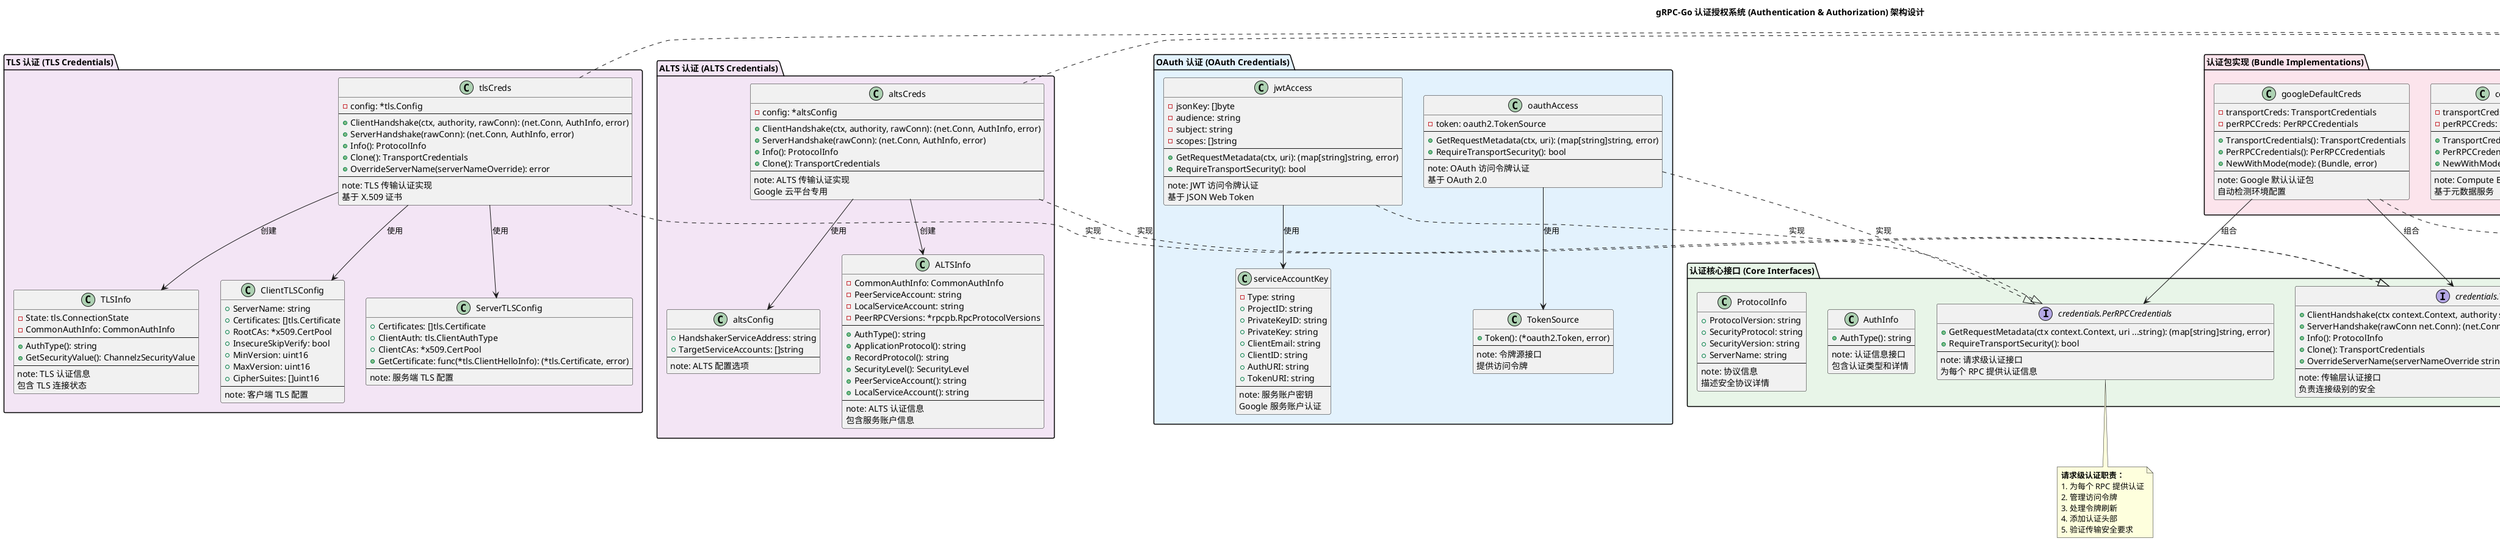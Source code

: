 @startuml 认证授权系统架构图

!define RECTANGLE class

title gRPC-Go 认证授权系统 (Authentication & Authorization) 架构设计

' 定义颜色主题
!define TRANSPORT_CREDS_COLOR #E8F5E8
!define PERRPC_CREDS_COLOR #FFF3E0
!define TLS_COLOR #F3E5F5
!define OAUTH_COLOR #E3F2FD
!define BUNDLE_COLOR #FCE4EC

package "认证核心接口 (Core Interfaces)" TRANSPORT_CREDS_COLOR {
    interface "credentials.TransportCredentials" as TransportCredentials {
        + ClientHandshake(ctx context.Context, authority string, rawConn net.Conn): (net.Conn, AuthInfo, error)
        + ServerHandshake(rawConn net.Conn): (net.Conn, AuthInfo, error)
        + Info(): ProtocolInfo
        + Clone(): TransportCredentials
        + OverrideServerName(serverNameOverride string): error
        --
        note: 传输层认证接口\n负责连接级别的安全
    }
    
    interface "credentials.PerRPCCredentials" as PerRPCCredentials {
        + GetRequestMetadata(ctx context.Context, uri ...string): (map[string]string, error)
        + RequireTransportSecurity(): bool
        --
        note: 请求级认证接口\n为每个 RPC 提供认证信息
    }
    
    interface "credentials.Bundle" as Bundle {
        + TransportCredentials(): TransportCredentials
        + PerRPCCredentials(): PerRPCCredentials
        + NewWithMode(mode string): (Bundle, error)
        --
        note: 认证包接口\n组合传输层和请求级认证
    }
    
    RECTANGLE AuthInfo {
        + AuthType(): string
        --
        note: 认证信息接口\n包含认证类型和详情
    }
    
    RECTANGLE ProtocolInfo {
        + ProtocolVersion: string
        + SecurityProtocol: string
        + SecurityVersion: string
        + ServerName: string
        --
        note: 协议信息\n描述安全协议详情
    }
}

package "TLS 认证 (TLS Credentials)" TLS_COLOR {
    RECTANGLE tlsCreds {
        - config: *tls.Config
        --
        + ClientHandshake(ctx, authority, rawConn): (net.Conn, AuthInfo, error)
        + ServerHandshake(rawConn): (net.Conn, AuthInfo, error)
        + Info(): ProtocolInfo
        + Clone(): TransportCredentials
        + OverrideServerName(serverNameOverride): error
        --
        note: TLS 传输认证实现\n基于 X.509 证书
    }
    
    RECTANGLE TLSInfo {
        - State: tls.ConnectionState
        - CommonAuthInfo: CommonAuthInfo
        --
        + AuthType(): string
        + GetSecurityValue(): ChannelzSecurityValue
        --
        note: TLS 认证信息\n包含 TLS 连接状态
    }
    
    RECTANGLE ClientTLSConfig {
        + ServerName: string
        + Certificates: []tls.Certificate
        + RootCAs: *x509.CertPool
        + InsecureSkipVerify: bool
        + MinVersion: uint16
        + MaxVersion: uint16
        + CipherSuites: []uint16
        --
        note: 客户端 TLS 配置
    }
    
    RECTANGLE ServerTLSConfig {
        + Certificates: []tls.Certificate
        + ClientAuth: tls.ClientAuthType
        + ClientCAs: *x509.CertPool
        + GetCertificate: func(*tls.ClientHelloInfo): (*tls.Certificate, error)
        --
        note: 服务端 TLS 配置
    }
}

package "ALTS 认证 (ALTS Credentials)" TLS_COLOR {
    RECTANGLE altsCreds {
        - config: *altsConfig
        --
        + ClientHandshake(ctx, authority, rawConn): (net.Conn, AuthInfo, error)
        + ServerHandshake(rawConn): (net.Conn, AuthInfo, error)
        + Info(): ProtocolInfo
        + Clone(): TransportCredentials
        --
        note: ALTS 传输认证实现\nGoogle 云平台专用
    }
    
    RECTANGLE ALTSInfo {
        - CommonAuthInfo: CommonAuthInfo
        - PeerServiceAccount: string
        - LocalServiceAccount: string
        - PeerRPCVersions: *rpcpb.RpcProtocolVersions
        --
        + AuthType(): string
        + ApplicationProtocol(): string
        + RecordProtocol(): string
        + SecurityLevel(): SecurityLevel
        + PeerServiceAccount(): string
        + LocalServiceAccount(): string
        --
        note: ALTS 认证信息\n包含服务账户信息
    }
    
    RECTANGLE altsConfig {
        + HandshakerServiceAddress: string
        + TargetServiceAccounts: []string
        --
        note: ALTS 配置选项
    }
}

package "OAuth 认证 (OAuth Credentials)" OAUTH_COLOR {
    RECTANGLE oauthAccess {
        - token: oauth2.TokenSource
        --
        + GetRequestMetadata(ctx, uri): (map[string]string, error)
        + RequireTransportSecurity(): bool
        --
        note: OAuth 访问令牌认证\n基于 OAuth 2.0
    }
    
    RECTANGLE jwtAccess {
        - jsonKey: []byte
        - audience: string
        - subject: string
        - scopes: []string
        --
        + GetRequestMetadata(ctx, uri): (map[string]string, error)
        + RequireTransportSecurity(): bool
        --
        note: JWT 访问令牌认证\n基于 JSON Web Token
    }
    
    RECTANGLE serviceAccountKey {
        - Type: string
        + ProjectID: string
        + PrivateKeyID: string
        + PrivateKey: string
        + ClientEmail: string
        + ClientID: string
        + AuthURI: string
        + TokenURI: string
        --
        note: 服务账户密钥\nGoogle 服务账户认证
    }
    
    RECTANGLE TokenSource {
        + Token(): (*oauth2.Token, error)
        --
        note: 令牌源接口\n提供访问令牌
    }
}

package "认证包实现 (Bundle Implementations)" BUNDLE_COLOR {
    RECTANGLE googleDefaultCreds {
        - transportCreds: TransportCredentials
        - perRPCCreds: PerRPCCredentials
        --
        + TransportCredentials(): TransportCredentials
        + PerRPCCredentials(): PerRPCCredentials
        + NewWithMode(mode): (Bundle, error)
        --
        note: Google 默认认证包\n自动检测环境配置
    }
    
    RECTANGLE computeEngineCreds {
        - transportCreds: TransportCredentials
        - perRPCCreds: PerRPCCredentials
        --
        + TransportCredentials(): TransportCredentials
        + PerRPCCredentials(): PerRPCCredentials
        + NewWithMode(mode): (Bundle, error)
        --
        note: Compute Engine 认证包\n基于元数据服务
    }
    
    RECTANGLE applicationDefaultCreds {
        - transportCreds: TransportCredentials
        - perRPCCreds: PerRPCCredentials
        - scopes: []string
        --
        + TransportCredentials(): TransportCredentials
        + PerRPCCredentials(): PerRPCCredentials
        + NewWithMode(mode): (Bundle, error)
        --
        note: 应用默认认证包\n基于环境变量或文件
    }
}

package "不安全认证 (Insecure Credentials)" {
    RECTANGLE insecureCreds {
        --
        + ClientHandshake(ctx, authority, rawConn): (net.Conn, AuthInfo, error)
        + ServerHandshake(rawConn): (net.Conn, AuthInfo, error)
        + Info(): ProtocolInfo
        + Clone(): TransportCredentials
        --
        note: 不安全传输认证\n明文传输，仅用于测试
    }
    
    RECTANGLE InsecureInfo {
        - CommonAuthInfo: CommonAuthInfo
        --
        + AuthType(): string
        --
        note: 不安全认证信息
    }
}

' 定义关系
tlsCreds ..|> TransportCredentials : 实现
altsCreds ..|> TransportCredentials : 实现
insecureCreds ..|> TransportCredentials : 实现

oauthAccess ..|> PerRPCCredentials : 实现
jwtAccess ..|> PerRPCCredentials : 实现

googleDefaultCreds ..|> Bundle : 实现
computeEngineCreds ..|> Bundle : 实现
applicationDefaultCreds ..|> Bundle : 实现

tlsCreds --> TLSInfo : 创建
altsCreds --> ALTSInfo : 创建
insecureCreds --> InsecureInfo : 创建

tlsCreds --> ClientTLSConfig : 使用
tlsCreds --> ServerTLSConfig : 使用

altsCreds --> altsConfig : 使用

oauthAccess --> TokenSource : 使用
jwtAccess --> serviceAccountKey : 使用

googleDefaultCreds --> TransportCredentials : 组合
googleDefaultCreds --> PerRPCCredentials : 组合

' 注释说明
note top of TransportCredentials
  **传输层认证职责：**
  1. 建立安全连接
  2. 验证对端身份
  3. 协商加密参数
  4. 提供认证信息
  5. 管理证书生命周期
end note

note bottom of PerRPCCredentials
  **请求级认证职责：**
  1. 为每个 RPC 提供认证
  2. 管理访问令牌
  3. 处理令牌刷新
  4. 添加认证头部
  5. 验证传输安全要求
end note

note right of tlsCreds
  **TLS 认证特点：**
  - 基于 X.509 证书
  - 支持双向认证
  - 提供传输加密
  - 证书链验证
  - 主机名验证
end note

note left of altsCreds
  **ALTS 认证特点：**
  - Google 云平台专用
  - 基于服务身份
  - 自动证书管理
  - 高性能加密
  - 无需手动配置
end note

' 时序图注释
note as N1
  **认证握手流程：**
  1. 客户端发起连接
  2. 传输层认证握手
  3. 验证证书/身份
  4. 建立安全连接
  5. 每个 RPC 添加认证头
  6. 服务端验证请求
end note

@enduml

